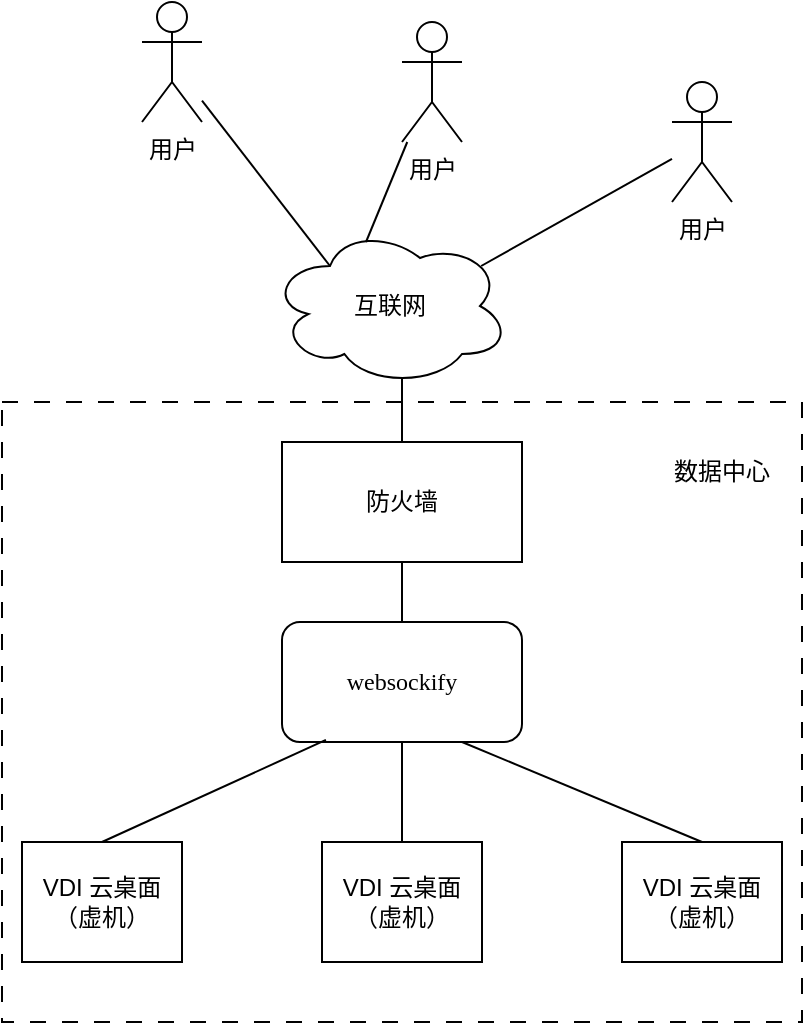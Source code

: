 <mxfile version="24.0.0" type="github">
  <diagram name="Page-1" id="iYnQ4hcdDgeFrykiCJ18">
    <mxGraphModel dx="1434" dy="746" grid="1" gridSize="10" guides="1" tooltips="1" connect="1" arrows="1" fold="1" page="1" pageScale="1" pageWidth="850" pageHeight="1100" math="0" shadow="0">
      <root>
        <mxCell id="0" />
        <mxCell id="1" parent="0" />
        <mxCell id="fmoVlCS5V_fHb2euga4Z-27" value="" style="rounded=0;whiteSpace=wrap;html=1;dashed=1;dashPattern=8 8;" vertex="1" parent="1">
          <mxGeometry x="120" y="260" width="400" height="310" as="geometry" />
        </mxCell>
        <mxCell id="fmoVlCS5V_fHb2euga4Z-1" value="用户" style="shape=umlActor;verticalLabelPosition=bottom;verticalAlign=top;html=1;outlineConnect=0;" vertex="1" parent="1">
          <mxGeometry x="190" y="60" width="30" height="60" as="geometry" />
        </mxCell>
        <mxCell id="fmoVlCS5V_fHb2euga4Z-2" value="用户" style="shape=umlActor;verticalLabelPosition=bottom;verticalAlign=top;html=1;outlineConnect=0;" vertex="1" parent="1">
          <mxGeometry x="320" y="70" width="30" height="60" as="geometry" />
        </mxCell>
        <mxCell id="fmoVlCS5V_fHb2euga4Z-3" value="用户" style="shape=umlActor;verticalLabelPosition=bottom;verticalAlign=top;html=1;outlineConnect=0;" vertex="1" parent="1">
          <mxGeometry x="455" y="100" width="30" height="60" as="geometry" />
        </mxCell>
        <mxCell id="fmoVlCS5V_fHb2euga4Z-6" value="互联网" style="ellipse;shape=cloud;whiteSpace=wrap;html=1;" vertex="1" parent="1">
          <mxGeometry x="254" y="172" width="120" height="80" as="geometry" />
        </mxCell>
        <mxCell id="fmoVlCS5V_fHb2euga4Z-7" value="防火墙" style="rounded=0;whiteSpace=wrap;html=1;" vertex="1" parent="1">
          <mxGeometry x="260" y="280" width="120" height="60" as="geometry" />
        </mxCell>
        <mxCell id="fmoVlCS5V_fHb2euga4Z-8" value="VDI 云桌面&lt;div&gt;（虚机）&lt;/div&gt;" style="rounded=0;whiteSpace=wrap;html=1;" vertex="1" parent="1">
          <mxGeometry x="130" y="480" width="80" height="60" as="geometry" />
        </mxCell>
        <mxCell id="fmoVlCS5V_fHb2euga4Z-9" value="VDI 云桌面&lt;div&gt;（虚机）&lt;/div&gt;" style="rounded=0;whiteSpace=wrap;html=1;" vertex="1" parent="1">
          <mxGeometry x="280" y="480" width="80" height="60" as="geometry" />
        </mxCell>
        <mxCell id="fmoVlCS5V_fHb2euga4Z-10" value="VDI 云桌面&lt;div&gt;（虚机）&lt;/div&gt;" style="rounded=0;whiteSpace=wrap;html=1;" vertex="1" parent="1">
          <mxGeometry x="430" y="480" width="80" height="60" as="geometry" />
        </mxCell>
        <mxCell id="fmoVlCS5V_fHb2euga4Z-13" value="&lt;p class=&quot;MsoNormal&quot;&gt;&lt;span style=&quot;mso-spacerun:&#39;yes&#39;;font-family:宋体;mso-bidi-font-family:微软雅黑;&lt;br/&gt;font-size:10.5pt;mso-font-kerning:1.0pt;&quot;&gt;websockify&lt;/span&gt;&lt;/p&gt;" style="rounded=1;whiteSpace=wrap;html=1;" vertex="1" parent="1">
          <mxGeometry x="260" y="370" width="120" height="60" as="geometry" />
        </mxCell>
        <mxCell id="fmoVlCS5V_fHb2euga4Z-14" value="" style="endArrow=none;html=1;rounded=0;entryX=0.183;entryY=0.983;entryDx=0;entryDy=0;exitX=0.5;exitY=0;exitDx=0;exitDy=0;entryPerimeter=0;" edge="1" parent="1" source="fmoVlCS5V_fHb2euga4Z-8" target="fmoVlCS5V_fHb2euga4Z-13">
          <mxGeometry width="50" height="50" relative="1" as="geometry">
            <mxPoint x="400" y="410" as="sourcePoint" />
            <mxPoint x="450" y="360" as="targetPoint" />
          </mxGeometry>
        </mxCell>
        <mxCell id="fmoVlCS5V_fHb2euga4Z-15" value="" style="endArrow=none;html=1;rounded=0;entryX=0.5;entryY=1;entryDx=0;entryDy=0;exitX=0.5;exitY=0;exitDx=0;exitDy=0;" edge="1" parent="1" source="fmoVlCS5V_fHb2euga4Z-9" target="fmoVlCS5V_fHb2euga4Z-13">
          <mxGeometry width="50" height="50" relative="1" as="geometry">
            <mxPoint x="400" y="410" as="sourcePoint" />
            <mxPoint x="450" y="360" as="targetPoint" />
          </mxGeometry>
        </mxCell>
        <mxCell id="fmoVlCS5V_fHb2euga4Z-16" value="" style="endArrow=none;html=1;rounded=0;exitX=0.75;exitY=1;exitDx=0;exitDy=0;entryX=0.5;entryY=0;entryDx=0;entryDy=0;" edge="1" parent="1" source="fmoVlCS5V_fHb2euga4Z-13" target="fmoVlCS5V_fHb2euga4Z-10">
          <mxGeometry width="50" height="50" relative="1" as="geometry">
            <mxPoint x="400" y="410" as="sourcePoint" />
            <mxPoint x="450" y="360" as="targetPoint" />
          </mxGeometry>
        </mxCell>
        <mxCell id="fmoVlCS5V_fHb2euga4Z-17" value="" style="endArrow=none;html=1;rounded=0;entryX=0.5;entryY=1;entryDx=0;entryDy=0;exitX=0.5;exitY=0;exitDx=0;exitDy=0;" edge="1" parent="1" source="fmoVlCS5V_fHb2euga4Z-13" target="fmoVlCS5V_fHb2euga4Z-7">
          <mxGeometry width="50" height="50" relative="1" as="geometry">
            <mxPoint x="400" y="410" as="sourcePoint" />
            <mxPoint x="450" y="360" as="targetPoint" />
          </mxGeometry>
        </mxCell>
        <mxCell id="fmoVlCS5V_fHb2euga4Z-18" value="" style="endArrow=none;html=1;rounded=0;exitX=0.25;exitY=0.25;exitDx=0;exitDy=0;exitPerimeter=0;" edge="1" parent="1" source="fmoVlCS5V_fHb2euga4Z-6" target="fmoVlCS5V_fHb2euga4Z-1">
          <mxGeometry width="50" height="50" relative="1" as="geometry">
            <mxPoint x="400" y="410" as="sourcePoint" />
            <mxPoint x="450" y="360" as="targetPoint" />
          </mxGeometry>
        </mxCell>
        <mxCell id="fmoVlCS5V_fHb2euga4Z-19" value="" style="endArrow=none;html=1;rounded=0;exitX=0.4;exitY=0.1;exitDx=0;exitDy=0;exitPerimeter=0;" edge="1" parent="1" source="fmoVlCS5V_fHb2euga4Z-6" target="fmoVlCS5V_fHb2euga4Z-2">
          <mxGeometry width="50" height="50" relative="1" as="geometry">
            <mxPoint x="400" y="410" as="sourcePoint" />
            <mxPoint x="450" y="360" as="targetPoint" />
          </mxGeometry>
        </mxCell>
        <mxCell id="fmoVlCS5V_fHb2euga4Z-20" value="" style="endArrow=none;html=1;rounded=0;exitX=0.88;exitY=0.25;exitDx=0;exitDy=0;exitPerimeter=0;" edge="1" parent="1" source="fmoVlCS5V_fHb2euga4Z-6" target="fmoVlCS5V_fHb2euga4Z-3">
          <mxGeometry width="50" height="50" relative="1" as="geometry">
            <mxPoint x="400" y="410" as="sourcePoint" />
            <mxPoint x="450" y="360" as="targetPoint" />
          </mxGeometry>
        </mxCell>
        <mxCell id="fmoVlCS5V_fHb2euga4Z-21" value="" style="endArrow=none;html=1;rounded=0;entryX=0.55;entryY=0.95;entryDx=0;entryDy=0;entryPerimeter=0;exitX=0.5;exitY=0;exitDx=0;exitDy=0;" edge="1" parent="1" source="fmoVlCS5V_fHb2euga4Z-7" target="fmoVlCS5V_fHb2euga4Z-6">
          <mxGeometry width="50" height="50" relative="1" as="geometry">
            <mxPoint x="400" y="410" as="sourcePoint" />
            <mxPoint x="450" y="360" as="targetPoint" />
          </mxGeometry>
        </mxCell>
        <mxCell id="fmoVlCS5V_fHb2euga4Z-29" value="数据中心" style="text;html=1;align=center;verticalAlign=middle;whiteSpace=wrap;rounded=0;" vertex="1" parent="1">
          <mxGeometry x="450" y="280" width="60" height="30" as="geometry" />
        </mxCell>
      </root>
    </mxGraphModel>
  </diagram>
</mxfile>

